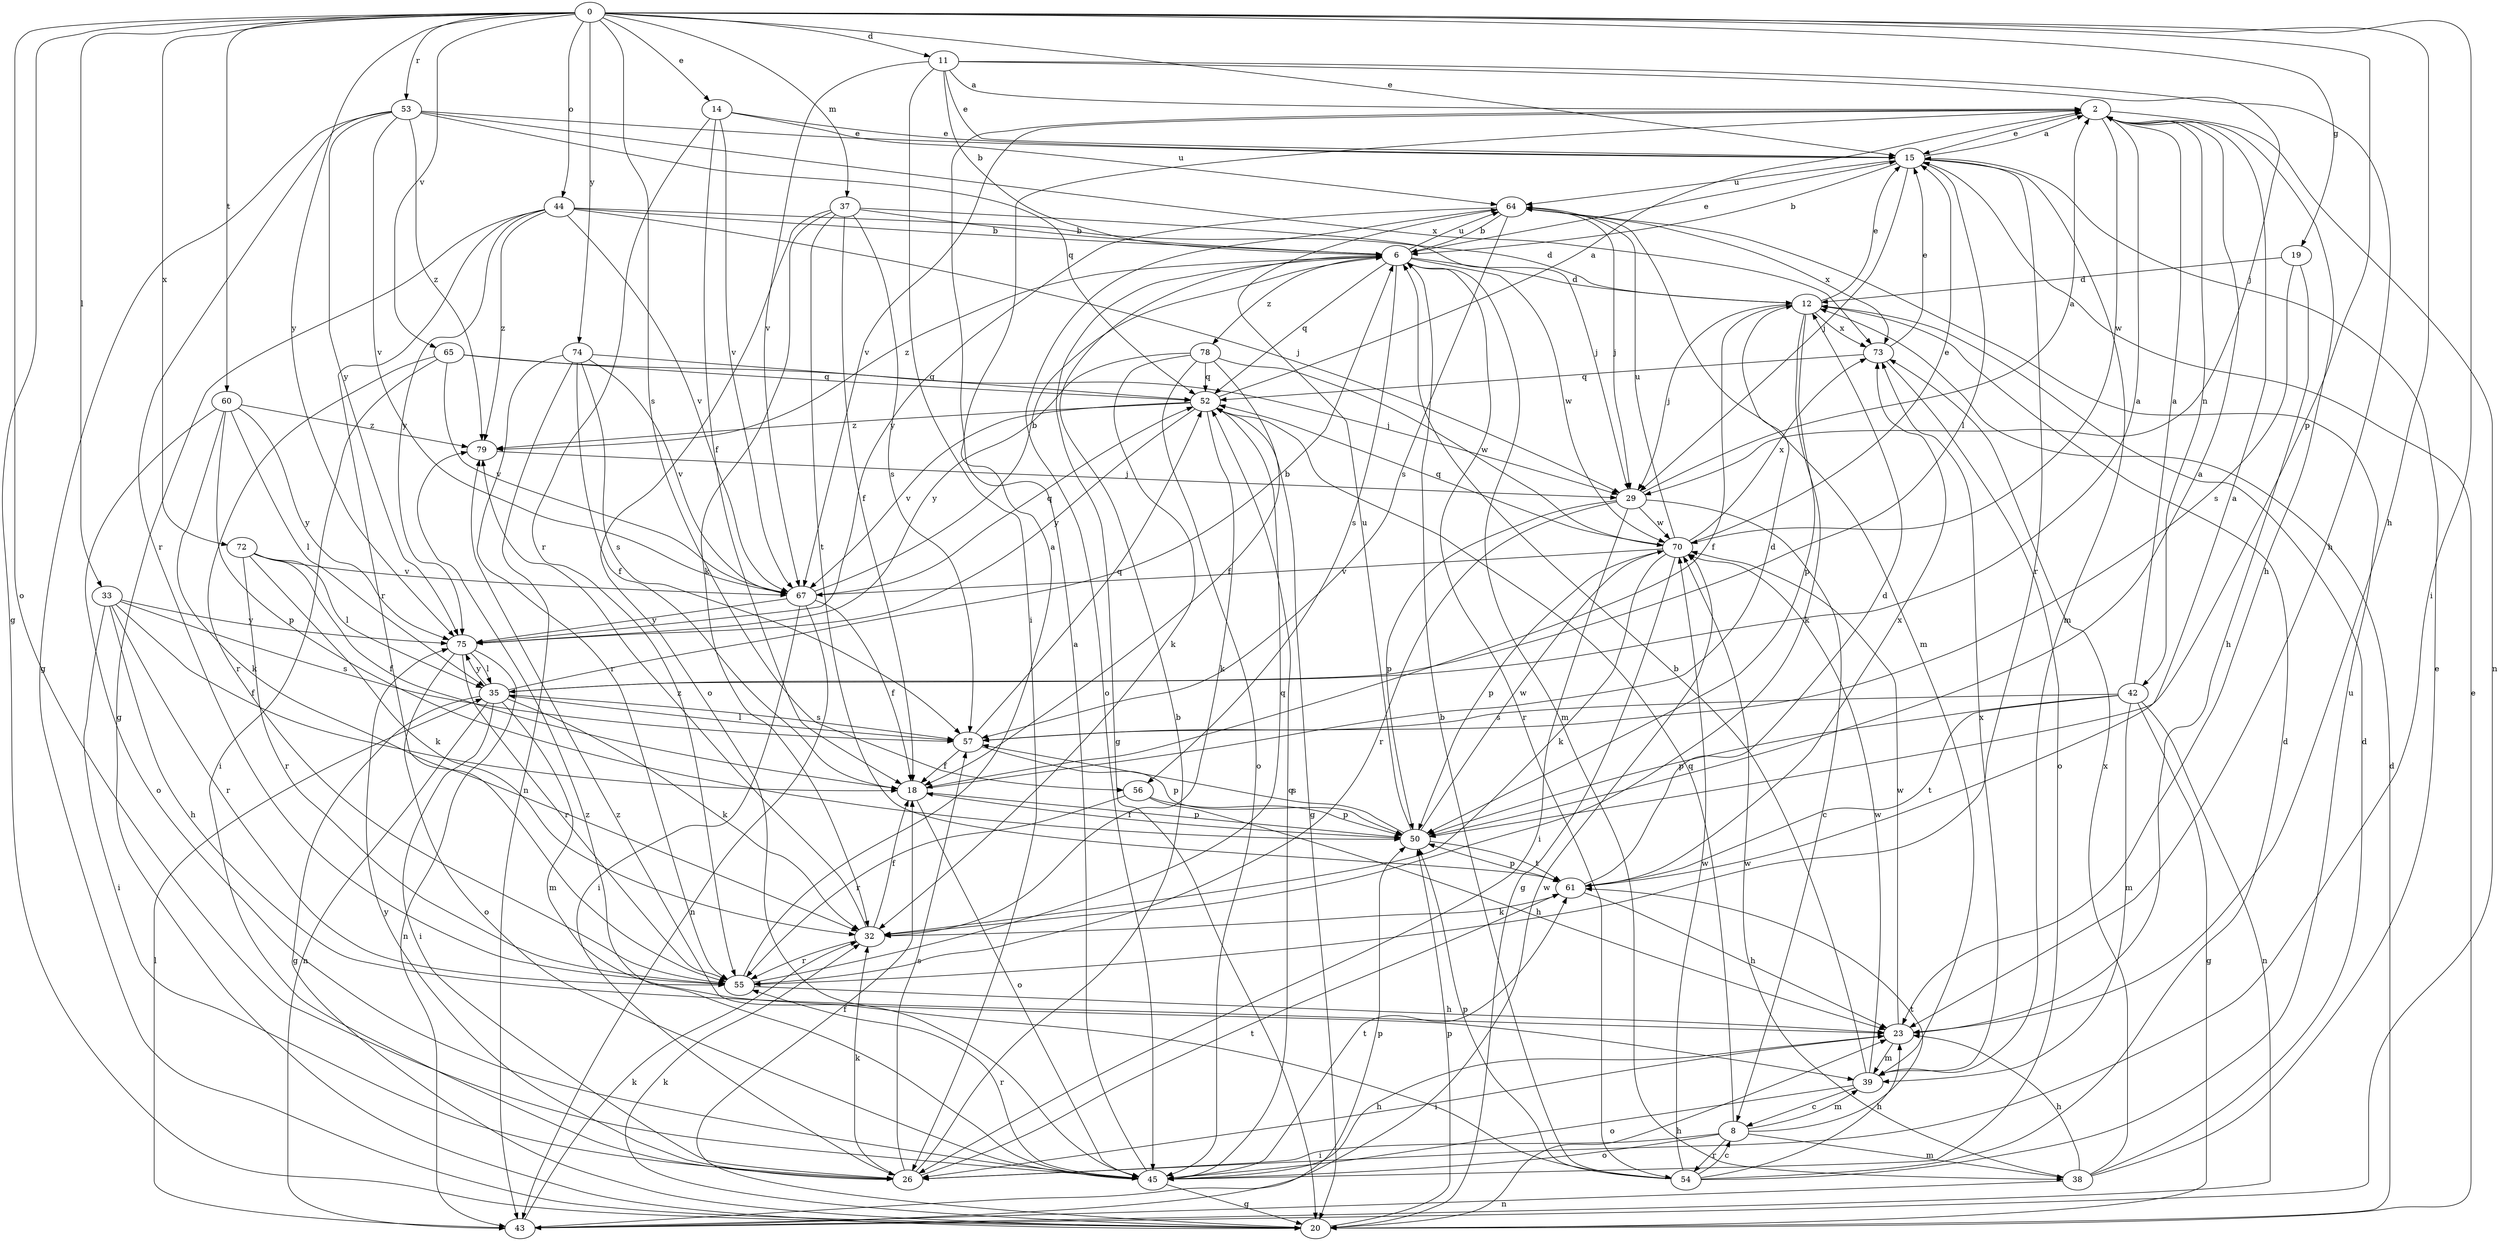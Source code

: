 strict digraph  {
0;
2;
6;
8;
11;
12;
14;
15;
18;
19;
20;
23;
26;
29;
32;
33;
35;
37;
38;
39;
42;
43;
44;
45;
50;
52;
53;
54;
55;
56;
57;
60;
61;
64;
65;
67;
70;
72;
73;
74;
75;
78;
79;
0 -> 11  [label=d];
0 -> 14  [label=e];
0 -> 15  [label=e];
0 -> 19  [label=g];
0 -> 20  [label=g];
0 -> 23  [label=h];
0 -> 26  [label=i];
0 -> 33  [label=l];
0 -> 37  [label=m];
0 -> 44  [label=o];
0 -> 45  [label=o];
0 -> 50  [label=p];
0 -> 53  [label=r];
0 -> 56  [label=s];
0 -> 60  [label=t];
0 -> 65  [label=v];
0 -> 72  [label=x];
0 -> 74  [label=y];
0 -> 75  [label=y];
2 -> 15  [label=e];
2 -> 23  [label=h];
2 -> 42  [label=n];
2 -> 43  [label=n];
2 -> 67  [label=v];
2 -> 70  [label=w];
6 -> 12  [label=d];
6 -> 15  [label=e];
6 -> 20  [label=g];
6 -> 38  [label=m];
6 -> 52  [label=q];
6 -> 54  [label=r];
6 -> 56  [label=s];
6 -> 64  [label=u];
6 -> 70  [label=w];
6 -> 78  [label=z];
6 -> 79  [label=z];
8 -> 26  [label=i];
8 -> 38  [label=m];
8 -> 39  [label=m];
8 -> 45  [label=o];
8 -> 52  [label=q];
8 -> 54  [label=r];
8 -> 61  [label=t];
11 -> 2  [label=a];
11 -> 6  [label=b];
11 -> 15  [label=e];
11 -> 23  [label=h];
11 -> 26  [label=i];
11 -> 29  [label=j];
11 -> 67  [label=v];
12 -> 15  [label=e];
12 -> 18  [label=f];
12 -> 29  [label=j];
12 -> 32  [label=k];
12 -> 50  [label=p];
12 -> 73  [label=x];
14 -> 15  [label=e];
14 -> 18  [label=f];
14 -> 55  [label=r];
14 -> 64  [label=u];
14 -> 67  [label=v];
15 -> 2  [label=a];
15 -> 6  [label=b];
15 -> 29  [label=j];
15 -> 35  [label=l];
15 -> 39  [label=m];
15 -> 55  [label=r];
15 -> 64  [label=u];
18 -> 12  [label=d];
18 -> 45  [label=o];
18 -> 50  [label=p];
19 -> 12  [label=d];
19 -> 23  [label=h];
19 -> 57  [label=s];
20 -> 12  [label=d];
20 -> 15  [label=e];
20 -> 18  [label=f];
20 -> 23  [label=h];
20 -> 32  [label=k];
20 -> 50  [label=p];
23 -> 26  [label=i];
23 -> 39  [label=m];
23 -> 70  [label=w];
26 -> 6  [label=b];
26 -> 32  [label=k];
26 -> 57  [label=s];
26 -> 61  [label=t];
26 -> 75  [label=y];
29 -> 2  [label=a];
29 -> 8  [label=c];
29 -> 26  [label=i];
29 -> 50  [label=p];
29 -> 55  [label=r];
29 -> 70  [label=w];
32 -> 18  [label=f];
32 -> 55  [label=r];
32 -> 79  [label=z];
33 -> 18  [label=f];
33 -> 23  [label=h];
33 -> 26  [label=i];
33 -> 55  [label=r];
33 -> 57  [label=s];
33 -> 75  [label=y];
35 -> 2  [label=a];
35 -> 6  [label=b];
35 -> 20  [label=g];
35 -> 26  [label=i];
35 -> 32  [label=k];
35 -> 39  [label=m];
35 -> 43  [label=n];
35 -> 57  [label=s];
35 -> 75  [label=y];
37 -> 6  [label=b];
37 -> 18  [label=f];
37 -> 29  [label=j];
37 -> 32  [label=k];
37 -> 45  [label=o];
37 -> 57  [label=s];
37 -> 61  [label=t];
38 -> 12  [label=d];
38 -> 15  [label=e];
38 -> 23  [label=h];
38 -> 43  [label=n];
38 -> 70  [label=w];
38 -> 73  [label=x];
39 -> 6  [label=b];
39 -> 8  [label=c];
39 -> 45  [label=o];
39 -> 70  [label=w];
39 -> 73  [label=x];
42 -> 2  [label=a];
42 -> 20  [label=g];
42 -> 39  [label=m];
42 -> 43  [label=n];
42 -> 50  [label=p];
42 -> 57  [label=s];
42 -> 61  [label=t];
43 -> 32  [label=k];
43 -> 35  [label=l];
43 -> 50  [label=p];
43 -> 70  [label=w];
44 -> 6  [label=b];
44 -> 12  [label=d];
44 -> 20  [label=g];
44 -> 29  [label=j];
44 -> 55  [label=r];
44 -> 67  [label=v];
44 -> 75  [label=y];
44 -> 79  [label=z];
45 -> 2  [label=a];
45 -> 20  [label=g];
45 -> 23  [label=h];
45 -> 52  [label=q];
45 -> 55  [label=r];
45 -> 61  [label=t];
45 -> 79  [label=z];
50 -> 2  [label=a];
50 -> 18  [label=f];
50 -> 57  [label=s];
50 -> 61  [label=t];
50 -> 64  [label=u];
50 -> 70  [label=w];
52 -> 2  [label=a];
52 -> 20  [label=g];
52 -> 32  [label=k];
52 -> 67  [label=v];
52 -> 75  [label=y];
52 -> 79  [label=z];
53 -> 15  [label=e];
53 -> 20  [label=g];
53 -> 52  [label=q];
53 -> 55  [label=r];
53 -> 67  [label=v];
53 -> 73  [label=x];
53 -> 75  [label=y];
53 -> 79  [label=z];
54 -> 6  [label=b];
54 -> 8  [label=c];
54 -> 12  [label=d];
54 -> 23  [label=h];
54 -> 50  [label=p];
54 -> 64  [label=u];
54 -> 70  [label=w];
54 -> 79  [label=z];
55 -> 2  [label=a];
55 -> 23  [label=h];
55 -> 52  [label=q];
56 -> 23  [label=h];
56 -> 50  [label=p];
56 -> 55  [label=r];
57 -> 18  [label=f];
57 -> 35  [label=l];
57 -> 50  [label=p];
57 -> 52  [label=q];
60 -> 32  [label=k];
60 -> 35  [label=l];
60 -> 45  [label=o];
60 -> 50  [label=p];
60 -> 75  [label=y];
60 -> 79  [label=z];
61 -> 2  [label=a];
61 -> 12  [label=d];
61 -> 23  [label=h];
61 -> 32  [label=k];
61 -> 50  [label=p];
61 -> 73  [label=x];
64 -> 6  [label=b];
64 -> 29  [label=j];
64 -> 39  [label=m];
64 -> 45  [label=o];
64 -> 57  [label=s];
64 -> 73  [label=x];
64 -> 75  [label=y];
65 -> 26  [label=i];
65 -> 29  [label=j];
65 -> 52  [label=q];
65 -> 55  [label=r];
65 -> 67  [label=v];
67 -> 6  [label=b];
67 -> 18  [label=f];
67 -> 26  [label=i];
67 -> 43  [label=n];
67 -> 52  [label=q];
67 -> 75  [label=y];
70 -> 15  [label=e];
70 -> 20  [label=g];
70 -> 32  [label=k];
70 -> 50  [label=p];
70 -> 52  [label=q];
70 -> 64  [label=u];
70 -> 67  [label=v];
70 -> 73  [label=x];
72 -> 18  [label=f];
72 -> 32  [label=k];
72 -> 35  [label=l];
72 -> 55  [label=r];
72 -> 67  [label=v];
73 -> 15  [label=e];
73 -> 45  [label=o];
73 -> 52  [label=q];
74 -> 18  [label=f];
74 -> 43  [label=n];
74 -> 52  [label=q];
74 -> 55  [label=r];
74 -> 57  [label=s];
74 -> 67  [label=v];
75 -> 35  [label=l];
75 -> 43  [label=n];
75 -> 45  [label=o];
75 -> 55  [label=r];
78 -> 18  [label=f];
78 -> 32  [label=k];
78 -> 45  [label=o];
78 -> 52  [label=q];
78 -> 70  [label=w];
78 -> 75  [label=y];
79 -> 29  [label=j];
}
